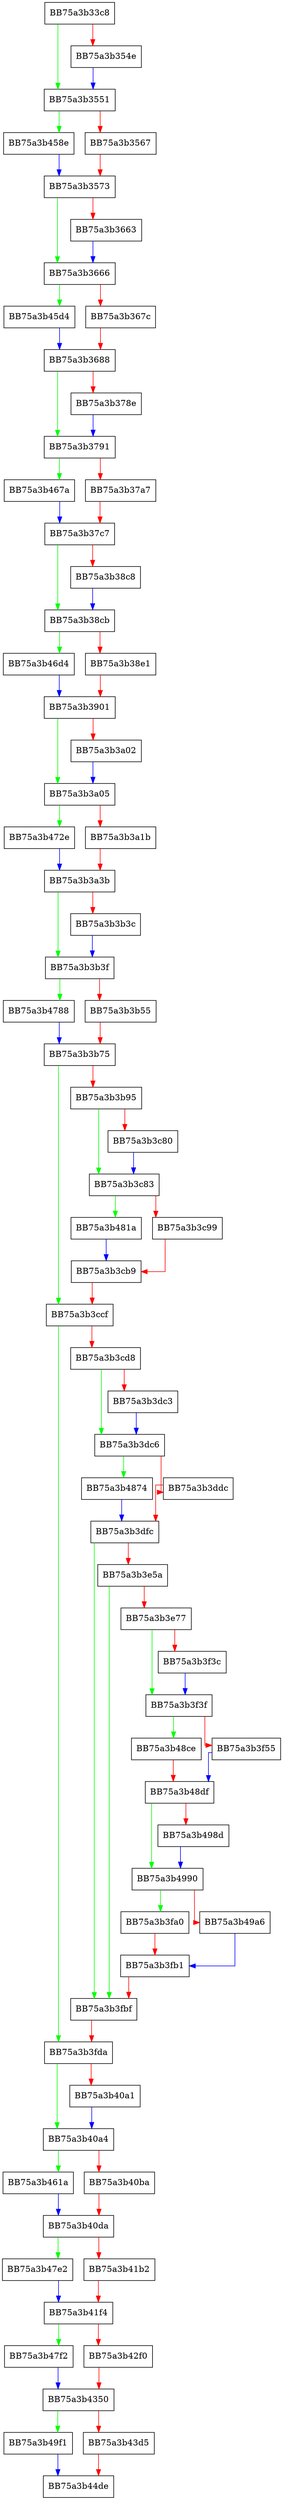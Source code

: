 digraph get_platform_information {
  node [shape="box"];
  graph [splines=ortho];
  BB75a3b33c8 -> BB75a3b3551 [color="green"];
  BB75a3b33c8 -> BB75a3b354e [color="red"];
  BB75a3b354e -> BB75a3b3551 [color="blue"];
  BB75a3b3551 -> BB75a3b458e [color="green"];
  BB75a3b3551 -> BB75a3b3567 [color="red"];
  BB75a3b3567 -> BB75a3b3573 [color="red"];
  BB75a3b3573 -> BB75a3b3666 [color="green"];
  BB75a3b3573 -> BB75a3b3663 [color="red"];
  BB75a3b3663 -> BB75a3b3666 [color="blue"];
  BB75a3b3666 -> BB75a3b45d4 [color="green"];
  BB75a3b3666 -> BB75a3b367c [color="red"];
  BB75a3b367c -> BB75a3b3688 [color="red"];
  BB75a3b3688 -> BB75a3b3791 [color="green"];
  BB75a3b3688 -> BB75a3b378e [color="red"];
  BB75a3b378e -> BB75a3b3791 [color="blue"];
  BB75a3b3791 -> BB75a3b467a [color="green"];
  BB75a3b3791 -> BB75a3b37a7 [color="red"];
  BB75a3b37a7 -> BB75a3b37c7 [color="red"];
  BB75a3b37c7 -> BB75a3b38cb [color="green"];
  BB75a3b37c7 -> BB75a3b38c8 [color="red"];
  BB75a3b38c8 -> BB75a3b38cb [color="blue"];
  BB75a3b38cb -> BB75a3b46d4 [color="green"];
  BB75a3b38cb -> BB75a3b38e1 [color="red"];
  BB75a3b38e1 -> BB75a3b3901 [color="red"];
  BB75a3b3901 -> BB75a3b3a05 [color="green"];
  BB75a3b3901 -> BB75a3b3a02 [color="red"];
  BB75a3b3a02 -> BB75a3b3a05 [color="blue"];
  BB75a3b3a05 -> BB75a3b472e [color="green"];
  BB75a3b3a05 -> BB75a3b3a1b [color="red"];
  BB75a3b3a1b -> BB75a3b3a3b [color="red"];
  BB75a3b3a3b -> BB75a3b3b3f [color="green"];
  BB75a3b3a3b -> BB75a3b3b3c [color="red"];
  BB75a3b3b3c -> BB75a3b3b3f [color="blue"];
  BB75a3b3b3f -> BB75a3b4788 [color="green"];
  BB75a3b3b3f -> BB75a3b3b55 [color="red"];
  BB75a3b3b55 -> BB75a3b3b75 [color="red"];
  BB75a3b3b75 -> BB75a3b3ccf [color="green"];
  BB75a3b3b75 -> BB75a3b3b95 [color="red"];
  BB75a3b3b95 -> BB75a3b3c83 [color="green"];
  BB75a3b3b95 -> BB75a3b3c80 [color="red"];
  BB75a3b3c80 -> BB75a3b3c83 [color="blue"];
  BB75a3b3c83 -> BB75a3b481a [color="green"];
  BB75a3b3c83 -> BB75a3b3c99 [color="red"];
  BB75a3b3c99 -> BB75a3b3cb9 [color="red"];
  BB75a3b3cb9 -> BB75a3b3ccf [color="red"];
  BB75a3b3ccf -> BB75a3b3fda [color="green"];
  BB75a3b3ccf -> BB75a3b3cd8 [color="red"];
  BB75a3b3cd8 -> BB75a3b3dc6 [color="green"];
  BB75a3b3cd8 -> BB75a3b3dc3 [color="red"];
  BB75a3b3dc3 -> BB75a3b3dc6 [color="blue"];
  BB75a3b3dc6 -> BB75a3b4874 [color="green"];
  BB75a3b3dc6 -> BB75a3b3ddc [color="red"];
  BB75a3b3ddc -> BB75a3b3dfc [color="red"];
  BB75a3b3dfc -> BB75a3b3fbf [color="green"];
  BB75a3b3dfc -> BB75a3b3e5a [color="red"];
  BB75a3b3e5a -> BB75a3b3fbf [color="green"];
  BB75a3b3e5a -> BB75a3b3e77 [color="red"];
  BB75a3b3e77 -> BB75a3b3f3f [color="green"];
  BB75a3b3e77 -> BB75a3b3f3c [color="red"];
  BB75a3b3f3c -> BB75a3b3f3f [color="blue"];
  BB75a3b3f3f -> BB75a3b48ce [color="green"];
  BB75a3b3f3f -> BB75a3b3f55 [color="red"];
  BB75a3b3f55 -> BB75a3b48df [color="blue"];
  BB75a3b3fa0 -> BB75a3b3fb1 [color="red"];
  BB75a3b3fb1 -> BB75a3b3fbf [color="red"];
  BB75a3b3fbf -> BB75a3b3fda [color="red"];
  BB75a3b3fda -> BB75a3b40a4 [color="green"];
  BB75a3b3fda -> BB75a3b40a1 [color="red"];
  BB75a3b40a1 -> BB75a3b40a4 [color="blue"];
  BB75a3b40a4 -> BB75a3b461a [color="green"];
  BB75a3b40a4 -> BB75a3b40ba [color="red"];
  BB75a3b40ba -> BB75a3b40da [color="red"];
  BB75a3b40da -> BB75a3b47e2 [color="green"];
  BB75a3b40da -> BB75a3b41b2 [color="red"];
  BB75a3b41b2 -> BB75a3b41f4 [color="red"];
  BB75a3b41f4 -> BB75a3b47f2 [color="green"];
  BB75a3b41f4 -> BB75a3b42f0 [color="red"];
  BB75a3b42f0 -> BB75a3b4350 [color="red"];
  BB75a3b4350 -> BB75a3b49f1 [color="green"];
  BB75a3b4350 -> BB75a3b43d5 [color="red"];
  BB75a3b43d5 -> BB75a3b44de [color="red"];
  BB75a3b458e -> BB75a3b3573 [color="blue"];
  BB75a3b45d4 -> BB75a3b3688 [color="blue"];
  BB75a3b461a -> BB75a3b40da [color="blue"];
  BB75a3b467a -> BB75a3b37c7 [color="blue"];
  BB75a3b46d4 -> BB75a3b3901 [color="blue"];
  BB75a3b472e -> BB75a3b3a3b [color="blue"];
  BB75a3b4788 -> BB75a3b3b75 [color="blue"];
  BB75a3b47e2 -> BB75a3b41f4 [color="blue"];
  BB75a3b47f2 -> BB75a3b4350 [color="blue"];
  BB75a3b481a -> BB75a3b3cb9 [color="blue"];
  BB75a3b4874 -> BB75a3b3dfc [color="blue"];
  BB75a3b48ce -> BB75a3b48df [color="red"];
  BB75a3b48df -> BB75a3b4990 [color="green"];
  BB75a3b48df -> BB75a3b498d [color="red"];
  BB75a3b498d -> BB75a3b4990 [color="blue"];
  BB75a3b4990 -> BB75a3b3fa0 [color="green"];
  BB75a3b4990 -> BB75a3b49a6 [color="red"];
  BB75a3b49a6 -> BB75a3b3fb1 [color="blue"];
  BB75a3b49f1 -> BB75a3b44de [color="blue"];
}